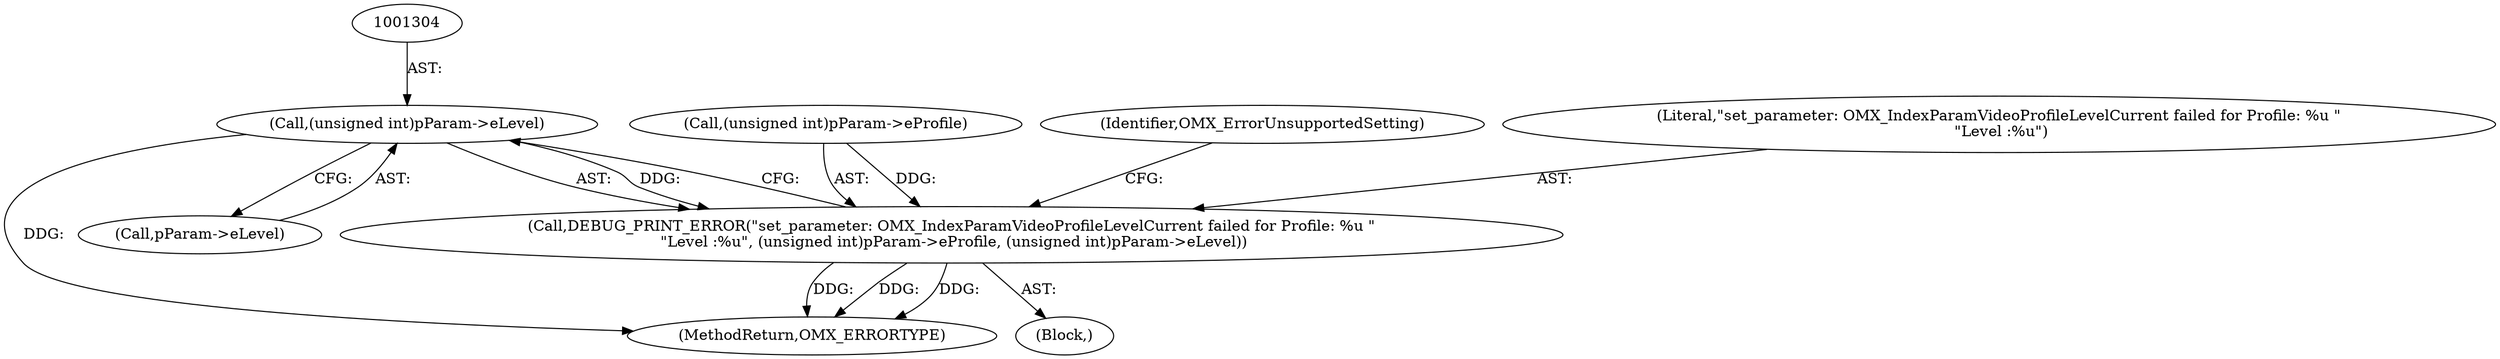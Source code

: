 digraph "0_Android_89913d7df36dbeb458ce165856bd6505a2ec647d_2@pointer" {
"1001303" [label="(Call,(unsigned int)pParam->eLevel)"];
"1001296" [label="(Call,DEBUG_PRINT_ERROR(\"set_parameter: OMX_IndexParamVideoProfileLevelCurrent failed for Profile: %u \"\n \"Level :%u\", (unsigned int)pParam->eProfile, (unsigned int)pParam->eLevel))"];
"1002951" [label="(MethodReturn,OMX_ERRORTYPE)"];
"1001298" [label="(Call,(unsigned int)pParam->eProfile)"];
"1001309" [label="(Identifier,OMX_ErrorUnsupportedSetting)"];
"1001295" [label="(Block,)"];
"1001296" [label="(Call,DEBUG_PRINT_ERROR(\"set_parameter: OMX_IndexParamVideoProfileLevelCurrent failed for Profile: %u \"\n \"Level :%u\", (unsigned int)pParam->eProfile, (unsigned int)pParam->eLevel))"];
"1001303" [label="(Call,(unsigned int)pParam->eLevel)"];
"1001305" [label="(Call,pParam->eLevel)"];
"1001297" [label="(Literal,\"set_parameter: OMX_IndexParamVideoProfileLevelCurrent failed for Profile: %u \"\n \"Level :%u\")"];
"1001303" -> "1001296"  [label="AST: "];
"1001303" -> "1001305"  [label="CFG: "];
"1001304" -> "1001303"  [label="AST: "];
"1001305" -> "1001303"  [label="AST: "];
"1001296" -> "1001303"  [label="CFG: "];
"1001303" -> "1002951"  [label="DDG: "];
"1001303" -> "1001296"  [label="DDG: "];
"1001296" -> "1001295"  [label="AST: "];
"1001297" -> "1001296"  [label="AST: "];
"1001298" -> "1001296"  [label="AST: "];
"1001309" -> "1001296"  [label="CFG: "];
"1001296" -> "1002951"  [label="DDG: "];
"1001296" -> "1002951"  [label="DDG: "];
"1001296" -> "1002951"  [label="DDG: "];
"1001298" -> "1001296"  [label="DDG: "];
}
